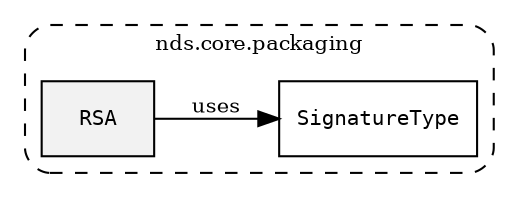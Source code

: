 /**
 * This dot file creates symbol collaboration diagram for RSA.
 */
digraph ZSERIO
{
    node [shape=box, fontsize=10];
    rankdir="LR";
    fontsize=10;
    tooltip="RSA collaboration diagram";

    subgraph "cluster_nds.core.packaging"
    {
        style="dashed, rounded";
        label="nds.core.packaging";
        tooltip="Package nds.core.packaging";
        href="../../../content/packages/nds.core.packaging.html#Package-nds-core-packaging";
        target="_parent";

        "RSA" [style="filled", fillcolor="#0000000D", target="_parent", label=<<font face="monospace"><table align="center" border="0" cellspacing="0" cellpadding="0"><tr><td href="../../../content/packages/nds.core.packaging.html#Constant-RSA" title="Constant defined in nds.core.packaging">RSA</td></tr></table></font>>];
        "SignatureType" [target="_parent", label=<<font face="monospace"><table align="center" border="0" cellspacing="0" cellpadding="0"><tr><td href="../../../content/packages/nds.core.packaging.html#Subtype-SignatureType" title="Subtype defined in nds.core.packaging">SignatureType</td></tr></table></font>>];
    }

    "RSA" -> "SignatureType" [label="uses", fontsize=10];
}
